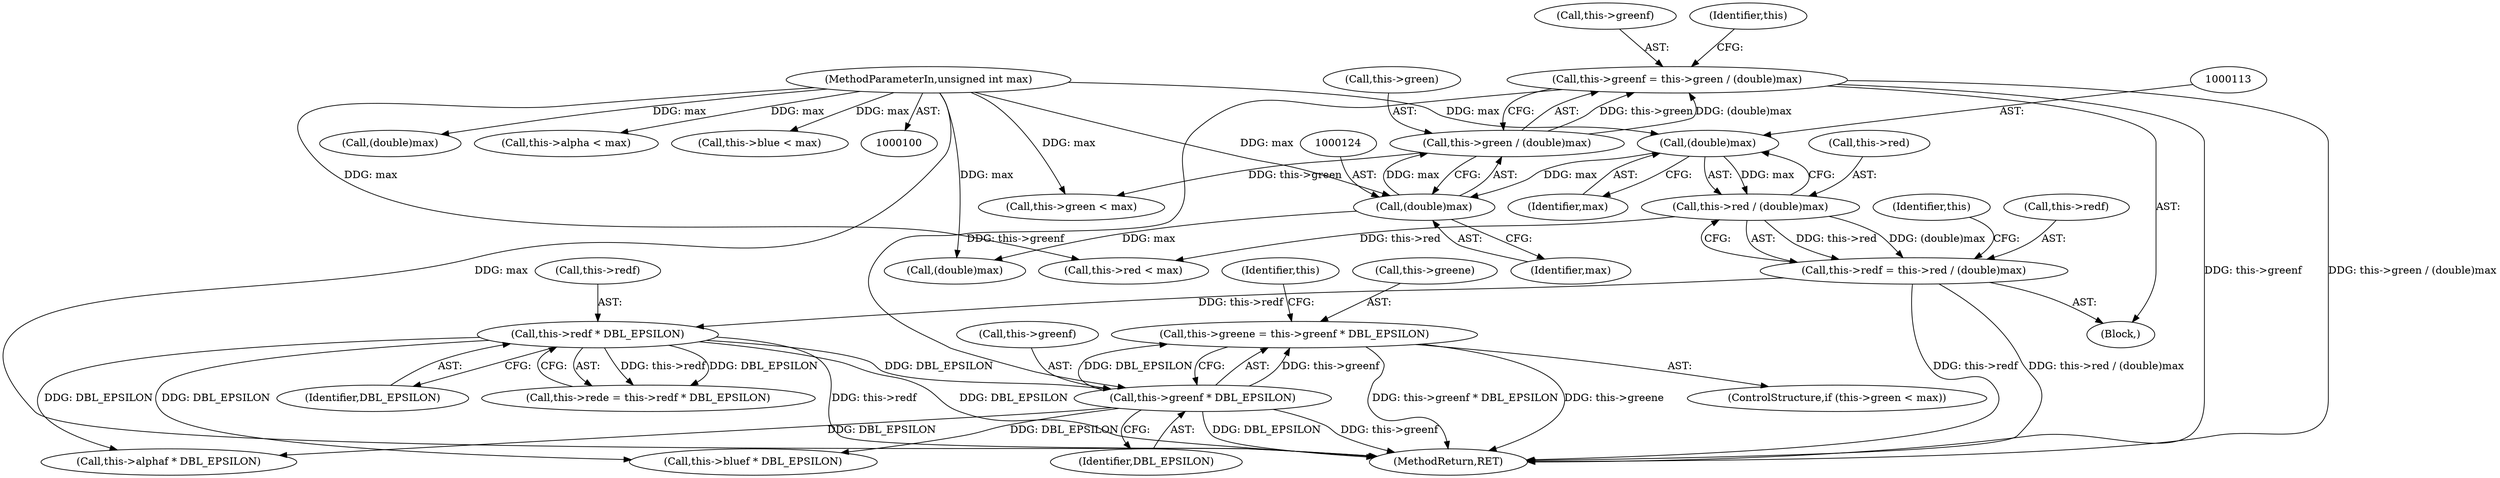 digraph "1_Android_9d4853418ab2f754c2b63e091c29c5529b8b86ca_52@integer" {
"1000175" [label="(Call,this->greene = this->greenf * DBL_EPSILON)"];
"1000179" [label="(Call,this->greenf * DBL_EPSILON)"];
"1000115" [label="(Call,this->greenf = this->green / (double)max)"];
"1000119" [label="(Call,this->green / (double)max)"];
"1000123" [label="(Call,(double)max)"];
"1000112" [label="(Call,(double)max)"];
"1000102" [label="(MethodParameterIn,unsigned int max)"];
"1000158" [label="(Call,this->redf * DBL_EPSILON)"];
"1000104" [label="(Call,this->redf = this->red / (double)max)"];
"1000108" [label="(Call,this->red / (double)max)"];
"1000104" [label="(Call,this->redf = this->red / (double)max)"];
"1000125" [label="(Identifier,max)"];
"1000154" [label="(Call,this->rede = this->redf * DBL_EPSILON)"];
"1000116" [label="(Call,this->greenf)"];
"1000117" [label="(Identifier,this)"];
"1000109" [label="(Call,this->red)"];
"1000159" [label="(Call,this->redf)"];
"1000170" [label="(Call,this->green < max)"];
"1000102" [label="(MethodParameterIn,unsigned int max)"];
"1000128" [label="(Identifier,this)"];
"1000112" [label="(Call,(double)max)"];
"1000179" [label="(Call,this->greenf * DBL_EPSILON)"];
"1000103" [label="(Block,)"];
"1000145" [label="(Call,(double)max)"];
"1000169" [label="(ControlStructure,if (this->green < max))"];
"1000119" [label="(Call,this->green / (double)max)"];
"1000183" [label="(Identifier,DBL_EPSILON)"];
"1000212" [label="(Call,this->alpha < max)"];
"1000114" [label="(Identifier,max)"];
"1000176" [label="(Call,this->greene)"];
"1000149" [label="(Call,this->red < max)"];
"1000175" [label="(Call,this->greene = this->greenf * DBL_EPSILON)"];
"1000158" [label="(Call,this->redf * DBL_EPSILON)"];
"1000162" [label="(Identifier,DBL_EPSILON)"];
"1000221" [label="(Call,this->alphaf * DBL_EPSILON)"];
"1000191" [label="(Call,this->blue < max)"];
"1000200" [label="(Call,this->bluef * DBL_EPSILON)"];
"1000120" [label="(Call,this->green)"];
"1000108" [label="(Call,this->red / (double)max)"];
"1000123" [label="(Call,(double)max)"];
"1000180" [label="(Call,this->greenf)"];
"1000232" [label="(MethodReturn,RET)"];
"1000134" [label="(Call,(double)max)"];
"1000105" [label="(Call,this->redf)"];
"1000193" [label="(Identifier,this)"];
"1000115" [label="(Call,this->greenf = this->green / (double)max)"];
"1000175" -> "1000169"  [label="AST: "];
"1000175" -> "1000179"  [label="CFG: "];
"1000176" -> "1000175"  [label="AST: "];
"1000179" -> "1000175"  [label="AST: "];
"1000193" -> "1000175"  [label="CFG: "];
"1000175" -> "1000232"  [label="DDG: this->greenf * DBL_EPSILON"];
"1000175" -> "1000232"  [label="DDG: this->greene"];
"1000179" -> "1000175"  [label="DDG: this->greenf"];
"1000179" -> "1000175"  [label="DDG: DBL_EPSILON"];
"1000179" -> "1000183"  [label="CFG: "];
"1000180" -> "1000179"  [label="AST: "];
"1000183" -> "1000179"  [label="AST: "];
"1000179" -> "1000232"  [label="DDG: this->greenf"];
"1000179" -> "1000232"  [label="DDG: DBL_EPSILON"];
"1000115" -> "1000179"  [label="DDG: this->greenf"];
"1000158" -> "1000179"  [label="DDG: DBL_EPSILON"];
"1000179" -> "1000200"  [label="DDG: DBL_EPSILON"];
"1000179" -> "1000221"  [label="DDG: DBL_EPSILON"];
"1000115" -> "1000103"  [label="AST: "];
"1000115" -> "1000119"  [label="CFG: "];
"1000116" -> "1000115"  [label="AST: "];
"1000119" -> "1000115"  [label="AST: "];
"1000128" -> "1000115"  [label="CFG: "];
"1000115" -> "1000232"  [label="DDG: this->green / (double)max"];
"1000115" -> "1000232"  [label="DDG: this->greenf"];
"1000119" -> "1000115"  [label="DDG: this->green"];
"1000119" -> "1000115"  [label="DDG: (double)max"];
"1000119" -> "1000123"  [label="CFG: "];
"1000120" -> "1000119"  [label="AST: "];
"1000123" -> "1000119"  [label="AST: "];
"1000123" -> "1000119"  [label="DDG: max"];
"1000119" -> "1000170"  [label="DDG: this->green"];
"1000123" -> "1000125"  [label="CFG: "];
"1000124" -> "1000123"  [label="AST: "];
"1000125" -> "1000123"  [label="AST: "];
"1000112" -> "1000123"  [label="DDG: max"];
"1000102" -> "1000123"  [label="DDG: max"];
"1000123" -> "1000134"  [label="DDG: max"];
"1000112" -> "1000108"  [label="AST: "];
"1000112" -> "1000114"  [label="CFG: "];
"1000113" -> "1000112"  [label="AST: "];
"1000114" -> "1000112"  [label="AST: "];
"1000108" -> "1000112"  [label="CFG: "];
"1000112" -> "1000108"  [label="DDG: max"];
"1000102" -> "1000112"  [label="DDG: max"];
"1000102" -> "1000100"  [label="AST: "];
"1000102" -> "1000232"  [label="DDG: max"];
"1000102" -> "1000134"  [label="DDG: max"];
"1000102" -> "1000145"  [label="DDG: max"];
"1000102" -> "1000149"  [label="DDG: max"];
"1000102" -> "1000170"  [label="DDG: max"];
"1000102" -> "1000191"  [label="DDG: max"];
"1000102" -> "1000212"  [label="DDG: max"];
"1000158" -> "1000154"  [label="AST: "];
"1000158" -> "1000162"  [label="CFG: "];
"1000159" -> "1000158"  [label="AST: "];
"1000162" -> "1000158"  [label="AST: "];
"1000154" -> "1000158"  [label="CFG: "];
"1000158" -> "1000232"  [label="DDG: this->redf"];
"1000158" -> "1000232"  [label="DDG: DBL_EPSILON"];
"1000158" -> "1000154"  [label="DDG: this->redf"];
"1000158" -> "1000154"  [label="DDG: DBL_EPSILON"];
"1000104" -> "1000158"  [label="DDG: this->redf"];
"1000158" -> "1000200"  [label="DDG: DBL_EPSILON"];
"1000158" -> "1000221"  [label="DDG: DBL_EPSILON"];
"1000104" -> "1000103"  [label="AST: "];
"1000104" -> "1000108"  [label="CFG: "];
"1000105" -> "1000104"  [label="AST: "];
"1000108" -> "1000104"  [label="AST: "];
"1000117" -> "1000104"  [label="CFG: "];
"1000104" -> "1000232"  [label="DDG: this->red / (double)max"];
"1000104" -> "1000232"  [label="DDG: this->redf"];
"1000108" -> "1000104"  [label="DDG: this->red"];
"1000108" -> "1000104"  [label="DDG: (double)max"];
"1000109" -> "1000108"  [label="AST: "];
"1000108" -> "1000149"  [label="DDG: this->red"];
}
